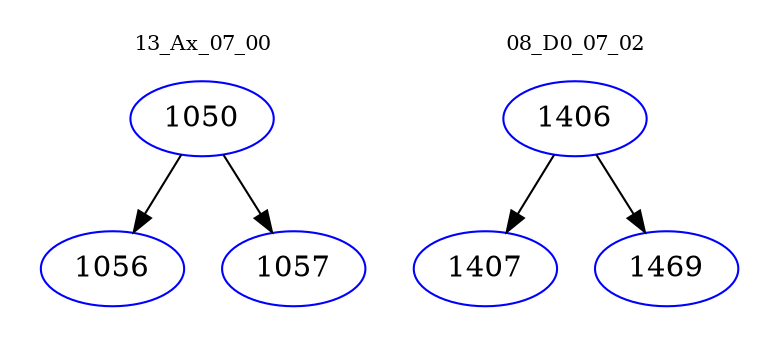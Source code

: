 digraph{
subgraph cluster_0 {
color = white
label = "13_Ax_07_00";
fontsize=10;
T0_1050 [label="1050", color="blue"]
T0_1050 -> T0_1056 [color="black"]
T0_1056 [label="1056", color="blue"]
T0_1050 -> T0_1057 [color="black"]
T0_1057 [label="1057", color="blue"]
}
subgraph cluster_1 {
color = white
label = "08_D0_07_02";
fontsize=10;
T1_1406 [label="1406", color="blue"]
T1_1406 -> T1_1407 [color="black"]
T1_1407 [label="1407", color="blue"]
T1_1406 -> T1_1469 [color="black"]
T1_1469 [label="1469", color="blue"]
}
}
